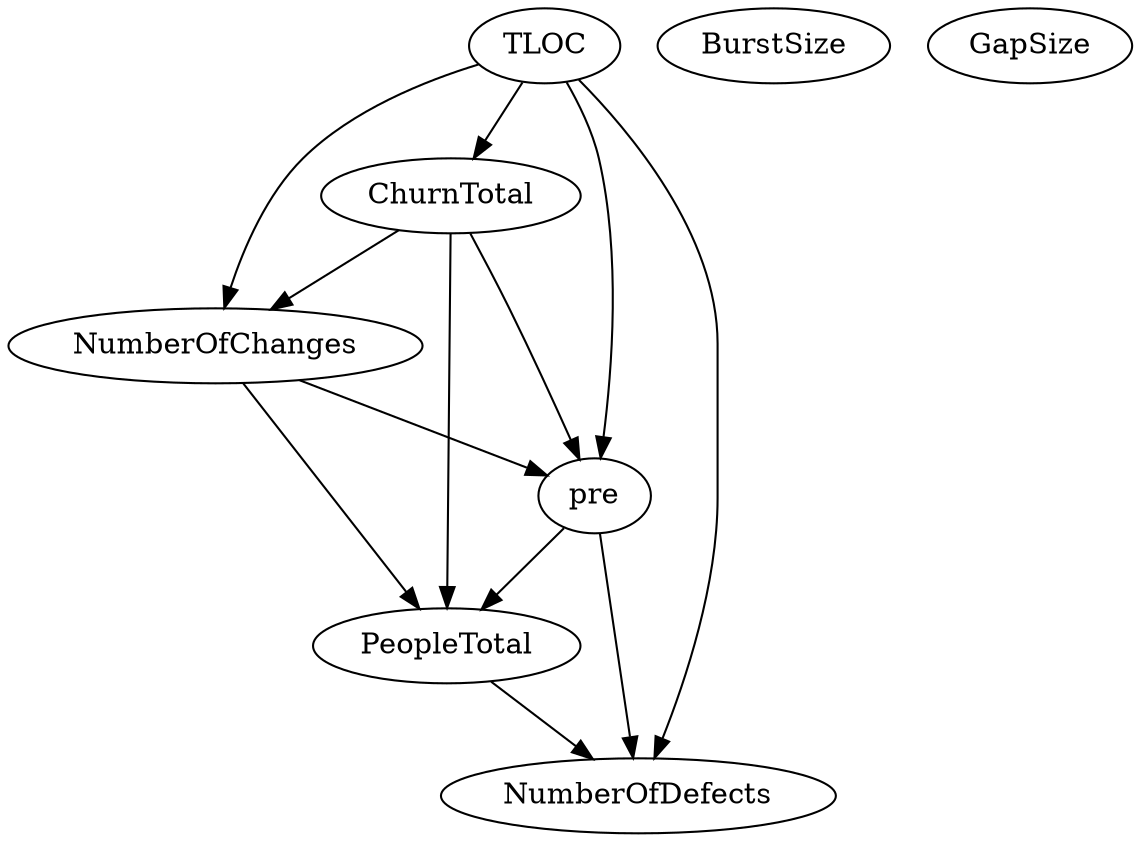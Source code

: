 digraph {
   PeopleTotal;
   NumberOfChanges;
   ChurnTotal;
   TLOC;
   pre;
   NumberOfDefects;
   BurstSize;
   GapSize;
   PeopleTotal -> NumberOfDefects;
   NumberOfChanges -> PeopleTotal;
   NumberOfChanges -> pre;
   ChurnTotal -> PeopleTotal;
   ChurnTotal -> NumberOfChanges;
   ChurnTotal -> pre;
   TLOC -> NumberOfChanges;
   TLOC -> ChurnTotal;
   TLOC -> pre;
   TLOC -> NumberOfDefects;
   pre -> PeopleTotal;
   pre -> NumberOfDefects;
}
